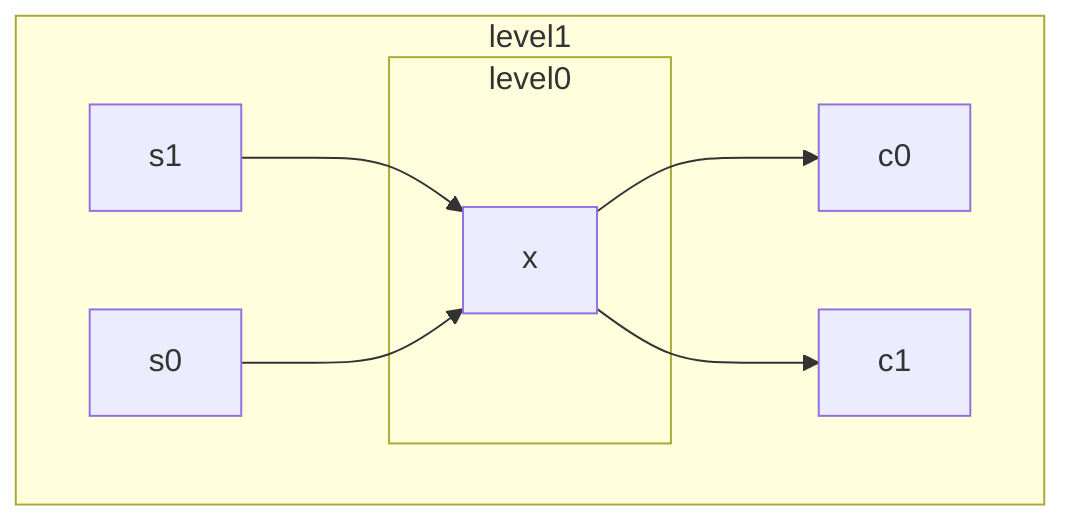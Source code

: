 flowchart TD
  subgraph level1_104["level1"]
    s1_98["s1"]
    s0_99["s0"]
    c0_101["c0"]
    c1_102["c1"]
    subgraph level0_106["level0"]
      x_100["x"]
    end
  end

  s1_98 --> x_100;
  s0_99 --> x_100;
  x_100 --> c0_101;
  x_100 --> c1_102;

  classDef highlight fill:#FFFFAA,stroke:#333;